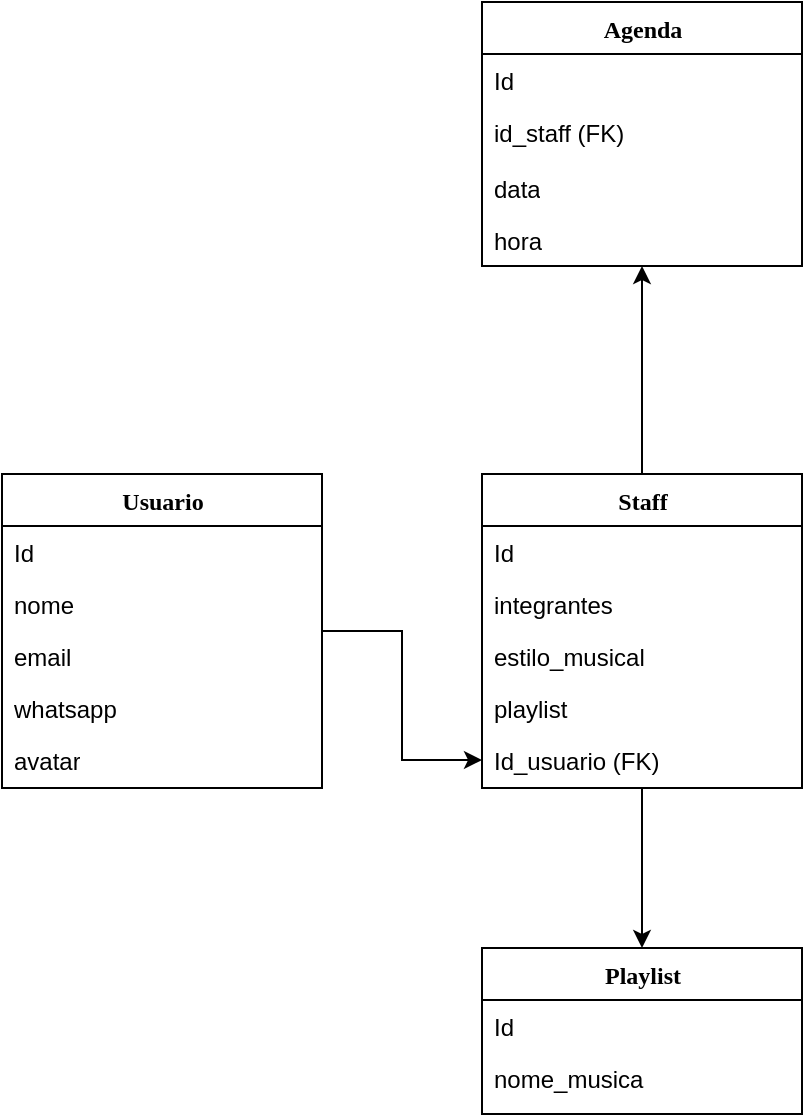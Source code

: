 <mxfile version="19.0.2" type="github">
  <diagram name="Page-1" id="9f46799a-70d6-7492-0946-bef42562c5a5">
    <mxGraphModel dx="560" dy="1148" grid="1" gridSize="10" guides="1" tooltips="1" connect="1" arrows="1" fold="1" page="1" pageScale="1" pageWidth="1100" pageHeight="850" background="none" math="0" shadow="0">
      <root>
        <mxCell id="0" />
        <mxCell id="1" parent="0" />
        <mxCell id="PVg5fJDDEkanVsUQRIMi-8" style="edgeStyle=orthogonalEdgeStyle;rounded=0;orthogonalLoop=1;jettySize=auto;html=1;" edge="1" parent="1" source="78961159f06e98e8-17" target="PVg5fJDDEkanVsUQRIMi-7">
          <mxGeometry relative="1" as="geometry" />
        </mxCell>
        <mxCell id="78961159f06e98e8-17" value="Usuario&lt;br&gt;" style="swimlane;html=1;fontStyle=1;align=center;verticalAlign=top;childLayout=stackLayout;horizontal=1;startSize=26;horizontalStack=0;resizeParent=1;resizeLast=0;collapsible=1;marginBottom=0;swimlaneFillColor=#ffffff;rounded=0;shadow=0;comic=0;labelBackgroundColor=none;strokeWidth=1;fillColor=none;fontFamily=Verdana;fontSize=12" parent="1" vertex="1">
          <mxGeometry x="100" y="100" width="160" height="157" as="geometry">
            <mxRectangle x="100" y="100" width="70" height="26" as="alternateBounds" />
          </mxGeometry>
        </mxCell>
        <mxCell id="78961159f06e98e8-21" value="Id" style="text;html=1;strokeColor=none;fillColor=none;align=left;verticalAlign=top;spacingLeft=4;spacingRight=4;whiteSpace=wrap;overflow=hidden;rotatable=0;points=[[0,0.5],[1,0.5]];portConstraint=eastwest;" parent="78961159f06e98e8-17" vertex="1">
          <mxGeometry y="26" width="160" height="26" as="geometry" />
        </mxCell>
        <mxCell id="78961159f06e98e8-23" value="nome" style="text;html=1;strokeColor=none;fillColor=none;align=left;verticalAlign=top;spacingLeft=4;spacingRight=4;whiteSpace=wrap;overflow=hidden;rotatable=0;points=[[0,0.5],[1,0.5]];portConstraint=eastwest;" parent="78961159f06e98e8-17" vertex="1">
          <mxGeometry y="52" width="160" height="26" as="geometry" />
        </mxCell>
        <mxCell id="78961159f06e98e8-25" value="email" style="text;html=1;strokeColor=none;fillColor=none;align=left;verticalAlign=top;spacingLeft=4;spacingRight=4;whiteSpace=wrap;overflow=hidden;rotatable=0;points=[[0,0.5],[1,0.5]];portConstraint=eastwest;" parent="78961159f06e98e8-17" vertex="1">
          <mxGeometry y="78" width="160" height="26" as="geometry" />
        </mxCell>
        <mxCell id="78961159f06e98e8-26" value="whatsapp" style="text;html=1;strokeColor=none;fillColor=none;align=left;verticalAlign=top;spacingLeft=4;spacingRight=4;whiteSpace=wrap;overflow=hidden;rotatable=0;points=[[0,0.5],[1,0.5]];portConstraint=eastwest;" parent="78961159f06e98e8-17" vertex="1">
          <mxGeometry y="104" width="160" height="26" as="geometry" />
        </mxCell>
        <mxCell id="78961159f06e98e8-24" value="avatar" style="text;html=1;strokeColor=none;fillColor=none;align=left;verticalAlign=top;spacingLeft=4;spacingRight=4;whiteSpace=wrap;overflow=hidden;rotatable=0;points=[[0,0.5],[1,0.5]];portConstraint=eastwest;" parent="78961159f06e98e8-17" vertex="1">
          <mxGeometry y="130" width="160" height="26" as="geometry" />
        </mxCell>
        <mxCell id="PVg5fJDDEkanVsUQRIMi-16" value="" style="edgeStyle=orthogonalEdgeStyle;rounded=0;orthogonalLoop=1;jettySize=auto;html=1;" edge="1" parent="1" source="PVg5fJDDEkanVsUQRIMi-2" target="PVg5fJDDEkanVsUQRIMi-10">
          <mxGeometry relative="1" as="geometry" />
        </mxCell>
        <mxCell id="PVg5fJDDEkanVsUQRIMi-23" value="" style="edgeStyle=orthogonalEdgeStyle;rounded=0;orthogonalLoop=1;jettySize=auto;html=1;" edge="1" parent="1" source="PVg5fJDDEkanVsUQRIMi-2" target="PVg5fJDDEkanVsUQRIMi-17">
          <mxGeometry relative="1" as="geometry" />
        </mxCell>
        <mxCell id="PVg5fJDDEkanVsUQRIMi-2" value="Staff" style="swimlane;html=1;fontStyle=1;align=center;verticalAlign=top;childLayout=stackLayout;horizontal=1;startSize=26;horizontalStack=0;resizeParent=1;resizeLast=0;collapsible=1;marginBottom=0;swimlaneFillColor=#ffffff;rounded=0;shadow=0;comic=0;labelBackgroundColor=none;strokeWidth=1;fillColor=none;fontFamily=Verdana;fontSize=12" vertex="1" parent="1">
          <mxGeometry x="340" y="100" width="160" height="157" as="geometry">
            <mxRectangle x="100" y="100" width="70" height="26" as="alternateBounds" />
          </mxGeometry>
        </mxCell>
        <mxCell id="PVg5fJDDEkanVsUQRIMi-3" value="Id" style="text;html=1;strokeColor=none;fillColor=none;align=left;verticalAlign=top;spacingLeft=4;spacingRight=4;whiteSpace=wrap;overflow=hidden;rotatable=0;points=[[0,0.5],[1,0.5]];portConstraint=eastwest;" vertex="1" parent="PVg5fJDDEkanVsUQRIMi-2">
          <mxGeometry y="26" width="160" height="26" as="geometry" />
        </mxCell>
        <mxCell id="PVg5fJDDEkanVsUQRIMi-4" value="integrantes" style="text;html=1;strokeColor=none;fillColor=none;align=left;verticalAlign=top;spacingLeft=4;spacingRight=4;whiteSpace=wrap;overflow=hidden;rotatable=0;points=[[0,0.5],[1,0.5]];portConstraint=eastwest;" vertex="1" parent="PVg5fJDDEkanVsUQRIMi-2">
          <mxGeometry y="52" width="160" height="26" as="geometry" />
        </mxCell>
        <mxCell id="PVg5fJDDEkanVsUQRIMi-5" value="estilo_musical&lt;br&gt;" style="text;html=1;strokeColor=none;fillColor=none;align=left;verticalAlign=top;spacingLeft=4;spacingRight=4;whiteSpace=wrap;overflow=hidden;rotatable=0;points=[[0,0.5],[1,0.5]];portConstraint=eastwest;" vertex="1" parent="PVg5fJDDEkanVsUQRIMi-2">
          <mxGeometry y="78" width="160" height="26" as="geometry" />
        </mxCell>
        <mxCell id="PVg5fJDDEkanVsUQRIMi-6" value="playlist" style="text;html=1;strokeColor=none;fillColor=none;align=left;verticalAlign=top;spacingLeft=4;spacingRight=4;whiteSpace=wrap;overflow=hidden;rotatable=0;points=[[0,0.5],[1,0.5]];portConstraint=eastwest;" vertex="1" parent="PVg5fJDDEkanVsUQRIMi-2">
          <mxGeometry y="104" width="160" height="26" as="geometry" />
        </mxCell>
        <mxCell id="PVg5fJDDEkanVsUQRIMi-7" value="Id_usuario (FK)&lt;br&gt;" style="text;html=1;strokeColor=none;fillColor=none;align=left;verticalAlign=top;spacingLeft=4;spacingRight=4;whiteSpace=wrap;overflow=hidden;rotatable=0;points=[[0,0.5],[1,0.5]];portConstraint=eastwest;" vertex="1" parent="PVg5fJDDEkanVsUQRIMi-2">
          <mxGeometry y="130" width="160" height="26" as="geometry" />
        </mxCell>
        <mxCell id="PVg5fJDDEkanVsUQRIMi-10" value="Playlist&lt;br&gt;" style="swimlane;html=1;fontStyle=1;align=center;verticalAlign=top;childLayout=stackLayout;horizontal=1;startSize=26;horizontalStack=0;resizeParent=1;resizeLast=0;collapsible=1;marginBottom=0;swimlaneFillColor=#ffffff;rounded=0;shadow=0;comic=0;labelBackgroundColor=none;strokeWidth=1;fillColor=none;fontFamily=Verdana;fontSize=12" vertex="1" parent="1">
          <mxGeometry x="340" y="337" width="160" height="83" as="geometry">
            <mxRectangle x="100" y="100" width="70" height="26" as="alternateBounds" />
          </mxGeometry>
        </mxCell>
        <mxCell id="PVg5fJDDEkanVsUQRIMi-11" value="Id" style="text;html=1;strokeColor=none;fillColor=none;align=left;verticalAlign=top;spacingLeft=4;spacingRight=4;whiteSpace=wrap;overflow=hidden;rotatable=0;points=[[0,0.5],[1,0.5]];portConstraint=eastwest;" vertex="1" parent="PVg5fJDDEkanVsUQRIMi-10">
          <mxGeometry y="26" width="160" height="26" as="geometry" />
        </mxCell>
        <mxCell id="PVg5fJDDEkanVsUQRIMi-12" value="nome_musica" style="text;html=1;strokeColor=none;fillColor=none;align=left;verticalAlign=top;spacingLeft=4;spacingRight=4;whiteSpace=wrap;overflow=hidden;rotatable=0;points=[[0,0.5],[1,0.5]];portConstraint=eastwest;" vertex="1" parent="PVg5fJDDEkanVsUQRIMi-10">
          <mxGeometry y="52" width="160" height="26" as="geometry" />
        </mxCell>
        <mxCell id="PVg5fJDDEkanVsUQRIMi-17" value="Agenda&lt;br&gt;" style="swimlane;html=1;fontStyle=1;align=center;verticalAlign=top;childLayout=stackLayout;horizontal=1;startSize=26;horizontalStack=0;resizeParent=1;resizeLast=0;collapsible=1;marginBottom=0;swimlaneFillColor=#ffffff;rounded=0;shadow=0;comic=0;labelBackgroundColor=none;strokeWidth=1;fillColor=none;fontFamily=Verdana;fontSize=12" vertex="1" parent="1">
          <mxGeometry x="340" y="-136" width="160" height="132" as="geometry">
            <mxRectangle x="100" y="100" width="70" height="26" as="alternateBounds" />
          </mxGeometry>
        </mxCell>
        <mxCell id="PVg5fJDDEkanVsUQRIMi-18" value="Id" style="text;html=1;strokeColor=none;fillColor=none;align=left;verticalAlign=top;spacingLeft=4;spacingRight=4;whiteSpace=wrap;overflow=hidden;rotatable=0;points=[[0,0.5],[1,0.5]];portConstraint=eastwest;" vertex="1" parent="PVg5fJDDEkanVsUQRIMi-17">
          <mxGeometry y="26" width="160" height="26" as="geometry" />
        </mxCell>
        <mxCell id="PVg5fJDDEkanVsUQRIMi-19" value="id_staff (FK)&lt;br&gt;" style="text;html=1;strokeColor=none;fillColor=none;align=left;verticalAlign=top;spacingLeft=4;spacingRight=4;whiteSpace=wrap;overflow=hidden;rotatable=0;points=[[0,0.5],[1,0.5]];portConstraint=eastwest;" vertex="1" parent="PVg5fJDDEkanVsUQRIMi-17">
          <mxGeometry y="52" width="160" height="28" as="geometry" />
        </mxCell>
        <mxCell id="PVg5fJDDEkanVsUQRIMi-20" value="data" style="text;html=1;strokeColor=none;fillColor=none;align=left;verticalAlign=top;spacingLeft=4;spacingRight=4;whiteSpace=wrap;overflow=hidden;rotatable=0;points=[[0,0.5],[1,0.5]];portConstraint=eastwest;" vertex="1" parent="PVg5fJDDEkanVsUQRIMi-17">
          <mxGeometry y="80" width="160" height="26" as="geometry" />
        </mxCell>
        <mxCell id="PVg5fJDDEkanVsUQRIMi-21" value="hora" style="text;html=1;strokeColor=none;fillColor=none;align=left;verticalAlign=top;spacingLeft=4;spacingRight=4;whiteSpace=wrap;overflow=hidden;rotatable=0;points=[[0,0.5],[1,0.5]];portConstraint=eastwest;" vertex="1" parent="PVg5fJDDEkanVsUQRIMi-17">
          <mxGeometry y="106" width="160" height="26" as="geometry" />
        </mxCell>
      </root>
    </mxGraphModel>
  </diagram>
</mxfile>
